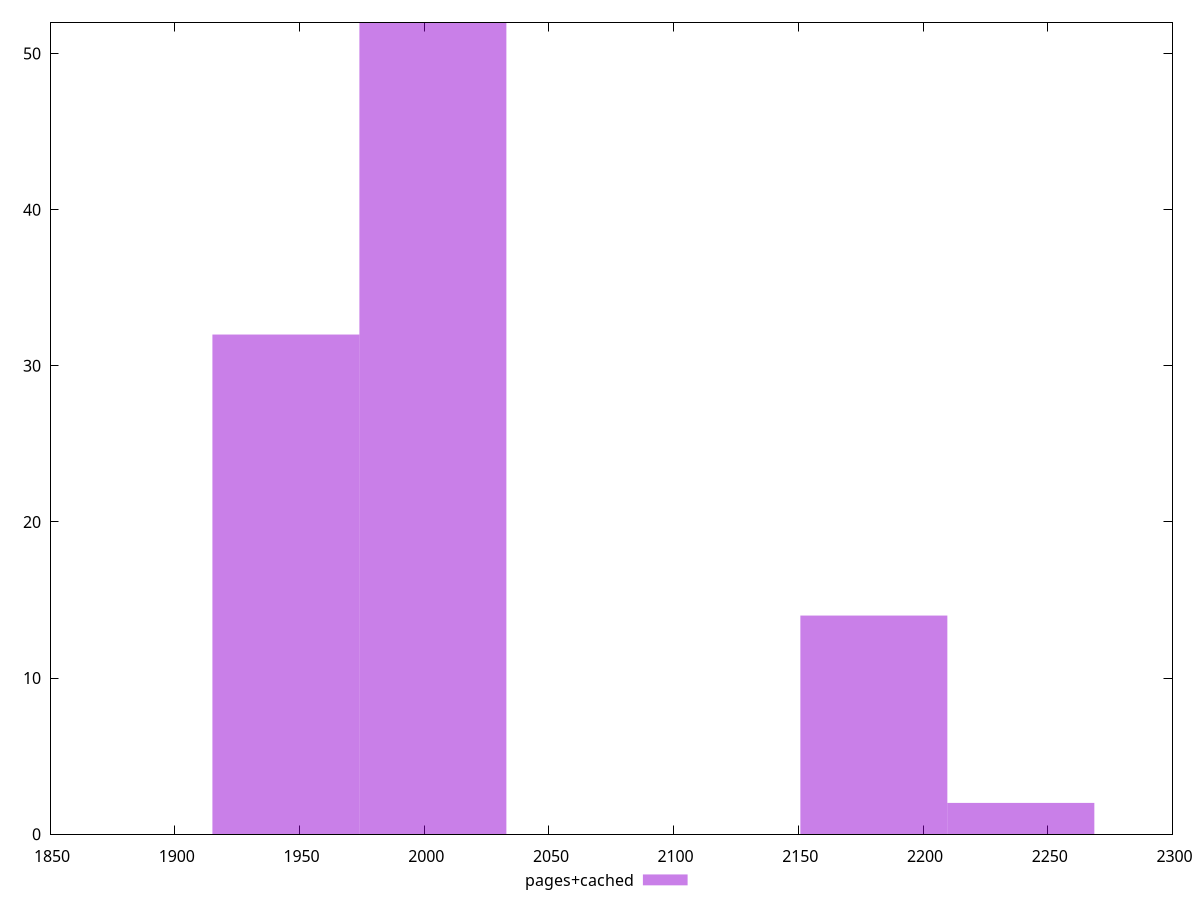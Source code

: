 $_pagesCached <<EOF
1944.5707895151231 32
2180.2763397593803 14
2003.4971770761874 52
2239.202727320445 2
EOF
set key outside below
set terminal pngcairo
set output "report_00005_2020-11-02T22-26-11.212Z/first-contentful-paint/pages+cached//raw_hist.png"
set yrange [0:52]
set boxwidth 58.92638756106434
set style fill transparent solid 0.5 noborder
plot $_pagesCached title "pages+cached" with boxes ,